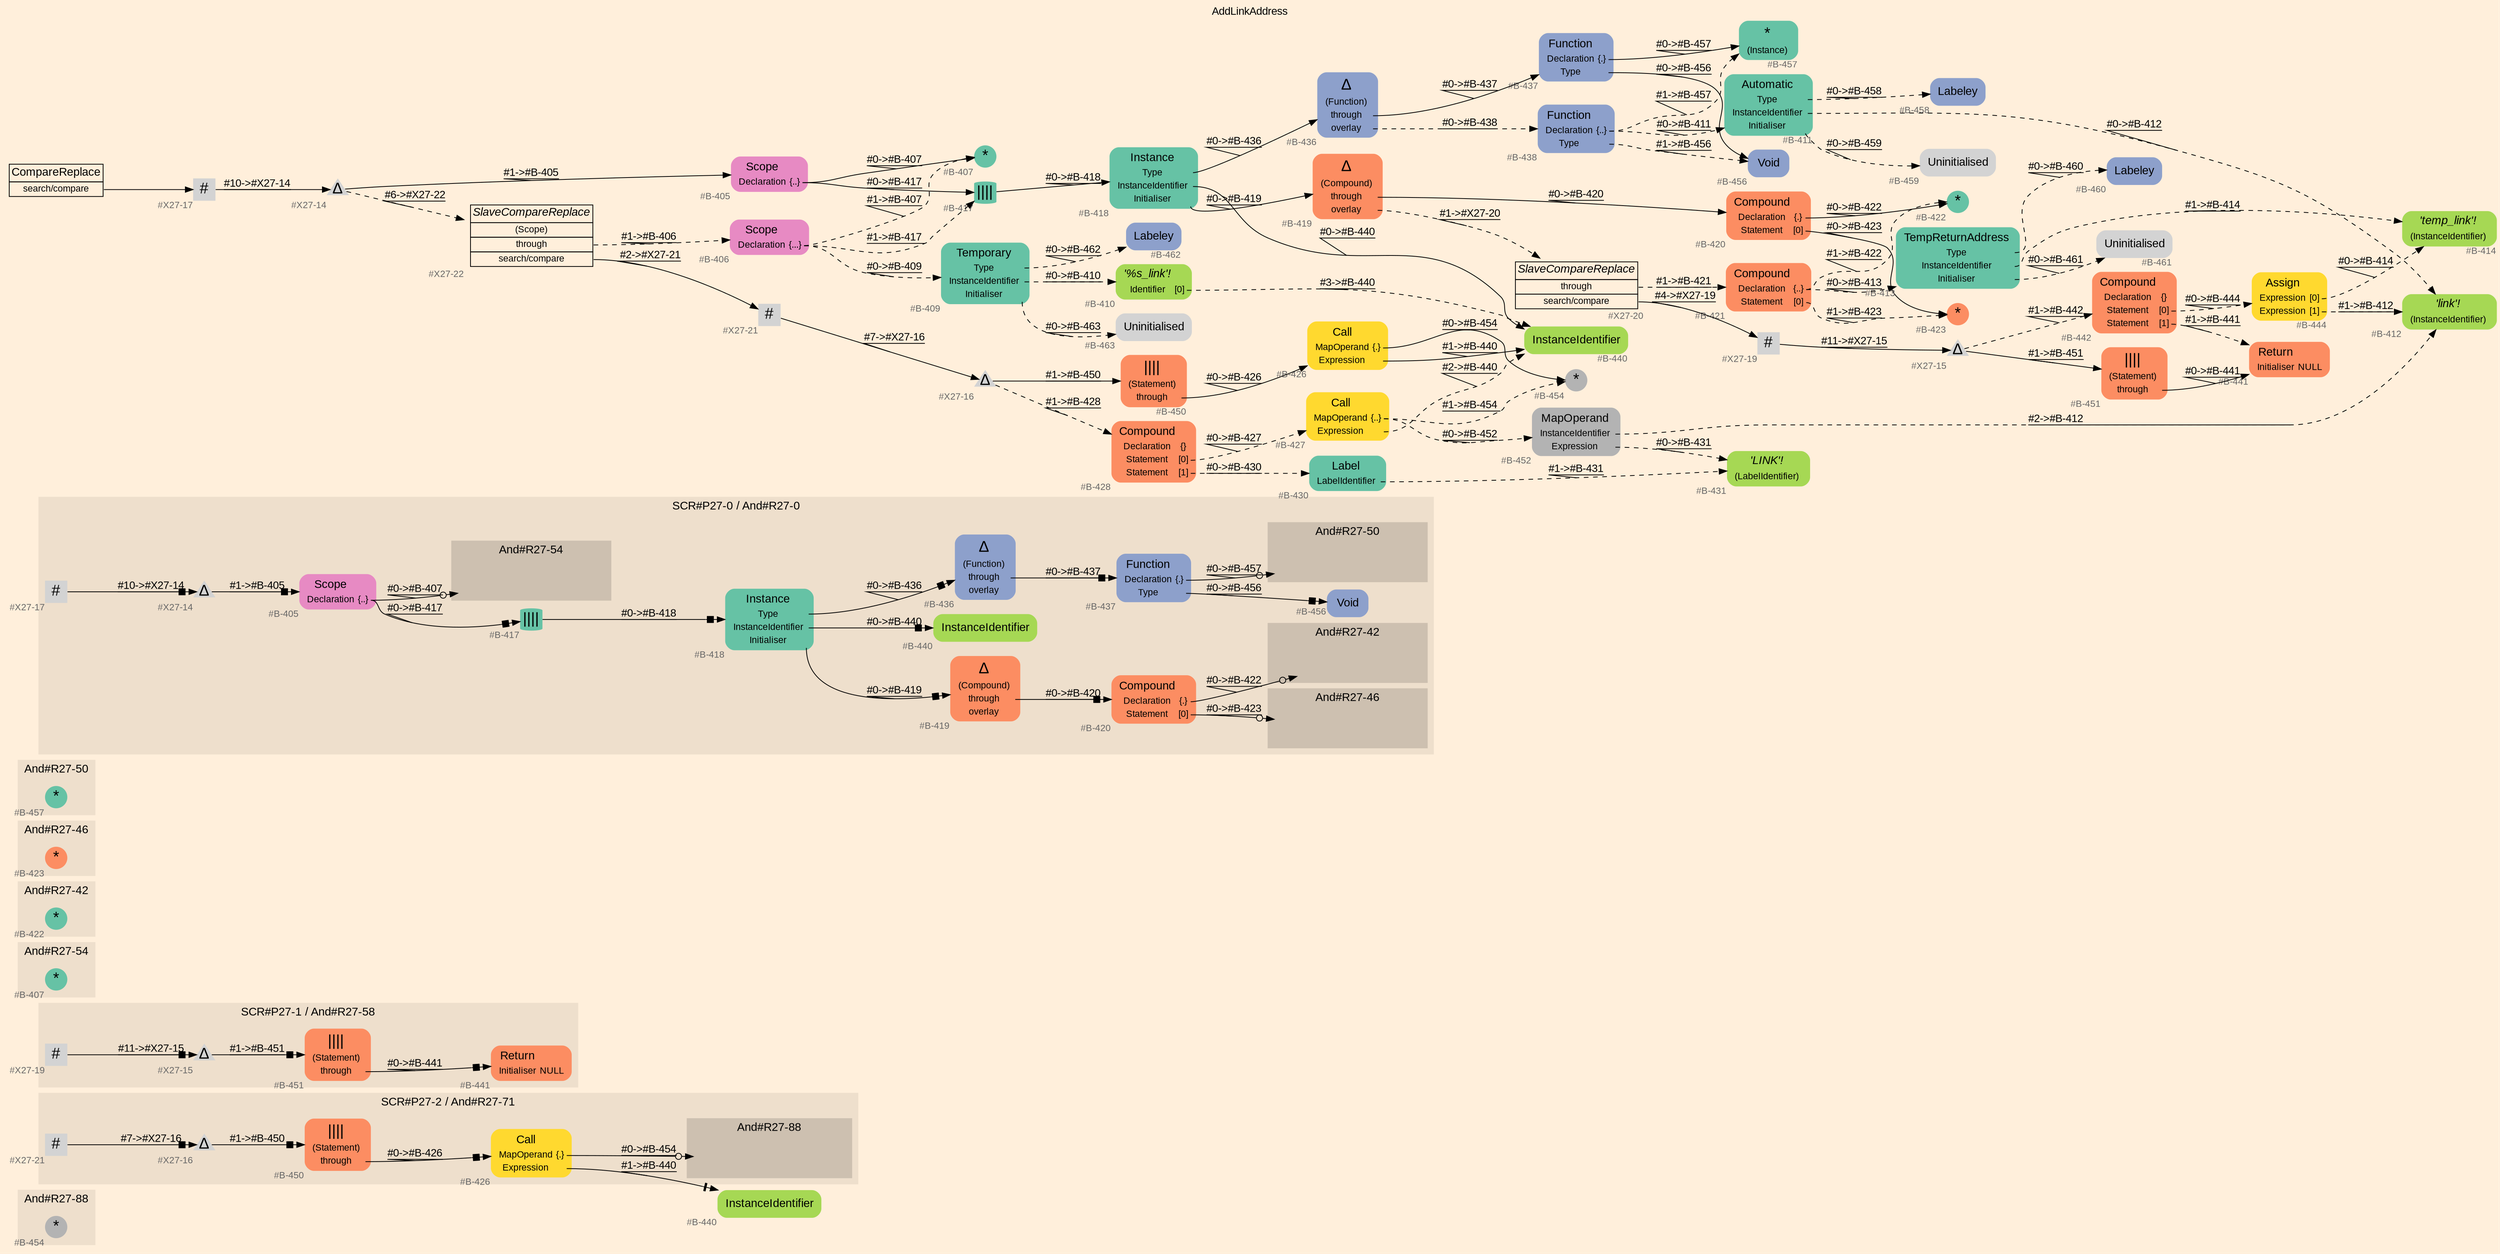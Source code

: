 digraph "AddLinkAddress" {
label = "AddLinkAddress"
labelloc = t
graph [
    rankdir = "LR"
    ranksep = 0.3
    bgcolor = antiquewhite1
    color = black
    fontcolor = black
    fontname = "Arial"
];
node [
    fontname = "Arial"
];
edge [
    fontname = "Arial"
];

// -------------------- figure And#R27-88 --------------------
// -------- region And#R27-88 ----------
subgraph "clusterAnd#R27-88" {
    label = "And#R27-88"
    style = "filled"
    color = antiquewhite2
    fontsize = "15"
    // -------- block And#R27-88/#B-454 ----------
    "And#R27-88/#B-454" [
        fillcolor = "/set28/8"
        xlabel = "#B-454"
        fontsize = "12"
        fontcolor = grey40
        shape = "circle"
        label = <<FONT COLOR="black" POINT-SIZE="20">*</FONT>>
        style = "filled"
        penwidth = 0.0
        fixedsize = true
        width = 0.4
        height = 0.4
    ];
    
}


// -------------------- figure And#R27-71 --------------------
// -------- region And#R27-71 ----------
subgraph "clusterAnd#R27-71" {
    label = "SCR#P27-2 / And#R27-71"
    style = "filled"
    color = antiquewhite2
    fontsize = "15"
    // -------- block And#R27-71/#B-426 ----------
    "And#R27-71/#B-426" [
        fillcolor = "/set28/6"
        xlabel = "#B-426"
        fontsize = "12"
        fontcolor = grey40
        shape = "plaintext"
        label = <<TABLE BORDER="0" CELLBORDER="0" CELLSPACING="0">
         <TR><TD><FONT COLOR="black" POINT-SIZE="15">Call</FONT></TD></TR>
         <TR><TD><FONT COLOR="black" POINT-SIZE="12">MapOperand</FONT></TD><TD PORT="port0"><FONT COLOR="black" POINT-SIZE="12">{.}</FONT></TD></TR>
         <TR><TD><FONT COLOR="black" POINT-SIZE="12">Expression</FONT></TD><TD PORT="port1"></TD></TR>
        </TABLE>>
        style = "rounded,filled"
    ];
    
    // -------- block And#R27-71/#B-450 ----------
    "And#R27-71/#B-450" [
        fillcolor = "/set28/2"
        xlabel = "#B-450"
        fontsize = "12"
        fontcolor = grey40
        shape = "plaintext"
        label = <<TABLE BORDER="0" CELLBORDER="0" CELLSPACING="0">
         <TR><TD><FONT COLOR="black" POINT-SIZE="20">||||</FONT></TD></TR>
         <TR><TD><FONT COLOR="black" POINT-SIZE="12">(Statement)</FONT></TD><TD PORT="port0"></TD></TR>
         <TR><TD><FONT COLOR="black" POINT-SIZE="12">through</FONT></TD><TD PORT="port1"></TD></TR>
        </TABLE>>
        style = "rounded,filled"
    ];
    
    // -------- block And#R27-71/#X27-16 ----------
    "And#R27-71/#X27-16" [
        xlabel = "#X27-16"
        fontsize = "12"
        fontcolor = grey40
        shape = "triangle"
        label = <<FONT COLOR="black" POINT-SIZE="20">Δ</FONT>>
        style = "filled"
        penwidth = 0.0
        fixedsize = true
        width = 0.4
        height = 0.4
    ];
    
    // -------- block And#R27-71/#X27-21 ----------
    "And#R27-71/#X27-21" [
        xlabel = "#X27-21"
        fontsize = "12"
        fontcolor = grey40
        shape = "square"
        label = <<FONT COLOR="black" POINT-SIZE="20">#</FONT>>
        style = "filled"
        penwidth = 0.0
        fixedsize = true
        width = 0.4
        height = 0.4
    ];
    
    // -------- region And#R27-71/And#R27-88 ----------
    subgraph "clusterAnd#R27-71/And#R27-88" {
        label = "And#R27-88"
        style = "filled"
        color = antiquewhite3
        fontsize = "15"
        // -------- block And#R27-71/And#R27-88/#B-454 ----------
        "And#R27-71/And#R27-88/#B-454" [
            fillcolor = "/set28/8"
            xlabel = "#B-454"
            fontsize = "12"
            fontcolor = grey40
            shape = "none"
            style = "invisible"
        ];
        
    }
    
}

// -------- block And#R27-71/#B-440 ----------
"And#R27-71/#B-440" [
    fillcolor = "/set28/5"
    xlabel = "#B-440"
    fontsize = "12"
    fontcolor = grey40
    shape = "plaintext"
    label = <<TABLE BORDER="0" CELLBORDER="0" CELLSPACING="0">
     <TR><TD><FONT COLOR="black" POINT-SIZE="15">InstanceIdentifier</FONT></TD></TR>
    </TABLE>>
    style = "rounded,filled"
];

"And#R27-71/#B-426":port0 -> "And#R27-71/And#R27-88/#B-454" [
    arrowhead="normalnoneodot"
    label = "#0-&gt;#B-454"
    decorate = true
    color = black
    fontcolor = black
];

"And#R27-71/#B-426":port1 -> "And#R27-71/#B-440" [
    arrowhead="normalnonetee"
    label = "#1-&gt;#B-440"
    decorate = true
    color = black
    fontcolor = black
];

"And#R27-71/#B-450":port1 -> "And#R27-71/#B-426" [
    arrowhead="normalnonebox"
    label = "#0-&gt;#B-426"
    decorate = true
    color = black
    fontcolor = black
];

"And#R27-71/#X27-16" -> "And#R27-71/#B-450" [
    arrowhead="normalnonebox"
    label = "#1-&gt;#B-450"
    decorate = true
    color = black
    fontcolor = black
];

"And#R27-71/#X27-21" -> "And#R27-71/#X27-16" [
    arrowhead="normalnonebox"
    label = "#7-&gt;#X27-16"
    decorate = true
    color = black
    fontcolor = black
];


// -------------------- figure And#R27-58 --------------------
// -------- region And#R27-58 ----------
subgraph "clusterAnd#R27-58" {
    label = "SCR#P27-1 / And#R27-58"
    style = "filled"
    color = antiquewhite2
    fontsize = "15"
    // -------- block And#R27-58/#B-441 ----------
    "And#R27-58/#B-441" [
        fillcolor = "/set28/2"
        xlabel = "#B-441"
        fontsize = "12"
        fontcolor = grey40
        shape = "plaintext"
        label = <<TABLE BORDER="0" CELLBORDER="0" CELLSPACING="0">
         <TR><TD><FONT COLOR="black" POINT-SIZE="15">Return</FONT></TD></TR>
         <TR><TD><FONT COLOR="black" POINT-SIZE="12">Initialiser</FONT></TD><TD PORT="port0"><FONT COLOR="black" POINT-SIZE="12">NULL</FONT></TD></TR>
        </TABLE>>
        style = "rounded,filled"
    ];
    
    // -------- block And#R27-58/#B-451 ----------
    "And#R27-58/#B-451" [
        fillcolor = "/set28/2"
        xlabel = "#B-451"
        fontsize = "12"
        fontcolor = grey40
        shape = "plaintext"
        label = <<TABLE BORDER="0" CELLBORDER="0" CELLSPACING="0">
         <TR><TD><FONT COLOR="black" POINT-SIZE="20">||||</FONT></TD></TR>
         <TR><TD><FONT COLOR="black" POINT-SIZE="12">(Statement)</FONT></TD><TD PORT="port0"></TD></TR>
         <TR><TD><FONT COLOR="black" POINT-SIZE="12">through</FONT></TD><TD PORT="port1"></TD></TR>
        </TABLE>>
        style = "rounded,filled"
    ];
    
    // -------- block And#R27-58/#X27-15 ----------
    "And#R27-58/#X27-15" [
        xlabel = "#X27-15"
        fontsize = "12"
        fontcolor = grey40
        shape = "triangle"
        label = <<FONT COLOR="black" POINT-SIZE="20">Δ</FONT>>
        style = "filled"
        penwidth = 0.0
        fixedsize = true
        width = 0.4
        height = 0.4
    ];
    
    // -------- block And#R27-58/#X27-19 ----------
    "And#R27-58/#X27-19" [
        xlabel = "#X27-19"
        fontsize = "12"
        fontcolor = grey40
        shape = "square"
        label = <<FONT COLOR="black" POINT-SIZE="20">#</FONT>>
        style = "filled"
        penwidth = 0.0
        fixedsize = true
        width = 0.4
        height = 0.4
    ];
    
}

"And#R27-58/#B-451":port1 -> "And#R27-58/#B-441" [
    arrowhead="normalnonebox"
    label = "#0-&gt;#B-441"
    decorate = true
    color = black
    fontcolor = black
];

"And#R27-58/#X27-15" -> "And#R27-58/#B-451" [
    arrowhead="normalnonebox"
    label = "#1-&gt;#B-451"
    decorate = true
    color = black
    fontcolor = black
];

"And#R27-58/#X27-19" -> "And#R27-58/#X27-15" [
    arrowhead="normalnonebox"
    label = "#11-&gt;#X27-15"
    decorate = true
    color = black
    fontcolor = black
];


// -------------------- figure And#R27-54 --------------------
// -------- region And#R27-54 ----------
subgraph "clusterAnd#R27-54" {
    label = "And#R27-54"
    style = "filled"
    color = antiquewhite2
    fontsize = "15"
    // -------- block And#R27-54/#B-407 ----------
    "And#R27-54/#B-407" [
        fillcolor = "/set28/1"
        xlabel = "#B-407"
        fontsize = "12"
        fontcolor = grey40
        shape = "circle"
        label = <<FONT COLOR="black" POINT-SIZE="20">*</FONT>>
        style = "filled"
        penwidth = 0.0
        fixedsize = true
        width = 0.4
        height = 0.4
    ];
    
}


// -------------------- figure And#R27-42 --------------------
// -------- region And#R27-42 ----------
subgraph "clusterAnd#R27-42" {
    label = "And#R27-42"
    style = "filled"
    color = antiquewhite2
    fontsize = "15"
    // -------- block And#R27-42/#B-422 ----------
    "And#R27-42/#B-422" [
        fillcolor = "/set28/1"
        xlabel = "#B-422"
        fontsize = "12"
        fontcolor = grey40
        shape = "circle"
        label = <<FONT COLOR="black" POINT-SIZE="20">*</FONT>>
        style = "filled"
        penwidth = 0.0
        fixedsize = true
        width = 0.4
        height = 0.4
    ];
    
}


// -------------------- figure And#R27-46 --------------------
// -------- region And#R27-46 ----------
subgraph "clusterAnd#R27-46" {
    label = "And#R27-46"
    style = "filled"
    color = antiquewhite2
    fontsize = "15"
    // -------- block And#R27-46/#B-423 ----------
    "And#R27-46/#B-423" [
        fillcolor = "/set28/2"
        xlabel = "#B-423"
        fontsize = "12"
        fontcolor = grey40
        shape = "circle"
        label = <<FONT COLOR="black" POINT-SIZE="20">*</FONT>>
        style = "filled"
        penwidth = 0.0
        fixedsize = true
        width = 0.4
        height = 0.4
    ];
    
}


// -------------------- figure And#R27-50 --------------------
// -------- region And#R27-50 ----------
subgraph "clusterAnd#R27-50" {
    label = "And#R27-50"
    style = "filled"
    color = antiquewhite2
    fontsize = "15"
    // -------- block And#R27-50/#B-457 ----------
    "And#R27-50/#B-457" [
        fillcolor = "/set28/1"
        xlabel = "#B-457"
        fontsize = "12"
        fontcolor = grey40
        shape = "circle"
        label = <<FONT COLOR="black" POINT-SIZE="20">*</FONT>>
        style = "filled"
        penwidth = 0.0
        fixedsize = true
        width = 0.4
        height = 0.4
    ];
    
}


// -------------------- figure And#R27-0 --------------------
// -------- region And#R27-0 ----------
subgraph "clusterAnd#R27-0" {
    label = "SCR#P27-0 / And#R27-0"
    style = "filled"
    color = antiquewhite2
    fontsize = "15"
    // -------- block And#R27-0/#B-405 ----------
    "And#R27-0/#B-405" [
        fillcolor = "/set28/4"
        xlabel = "#B-405"
        fontsize = "12"
        fontcolor = grey40
        shape = "plaintext"
        label = <<TABLE BORDER="0" CELLBORDER="0" CELLSPACING="0">
         <TR><TD><FONT COLOR="black" POINT-SIZE="15">Scope</FONT></TD></TR>
         <TR><TD><FONT COLOR="black" POINT-SIZE="12">Declaration</FONT></TD><TD PORT="port0"><FONT COLOR="black" POINT-SIZE="12">{..}</FONT></TD></TR>
        </TABLE>>
        style = "rounded,filled"
    ];
    
    // -------- block And#R27-0/#B-417 ----------
    "And#R27-0/#B-417" [
        fillcolor = "/set28/1"
        xlabel = "#B-417"
        fontsize = "12"
        fontcolor = grey40
        shape = "cylinder"
        label = <<FONT COLOR="black" POINT-SIZE="20">||||</FONT>>
        style = "filled"
        penwidth = 0.0
        fixedsize = true
        width = 0.4
        height = 0.4
    ];
    
    // -------- block And#R27-0/#B-418 ----------
    "And#R27-0/#B-418" [
        fillcolor = "/set28/1"
        xlabel = "#B-418"
        fontsize = "12"
        fontcolor = grey40
        shape = "plaintext"
        label = <<TABLE BORDER="0" CELLBORDER="0" CELLSPACING="0">
         <TR><TD><FONT COLOR="black" POINT-SIZE="15">Instance</FONT></TD></TR>
         <TR><TD><FONT COLOR="black" POINT-SIZE="12">Type</FONT></TD><TD PORT="port0"></TD></TR>
         <TR><TD><FONT COLOR="black" POINT-SIZE="12">InstanceIdentifier</FONT></TD><TD PORT="port1"></TD></TR>
         <TR><TD><FONT COLOR="black" POINT-SIZE="12">Initialiser</FONT></TD><TD PORT="port2"></TD></TR>
        </TABLE>>
        style = "rounded,filled"
    ];
    
    // -------- block And#R27-0/#B-419 ----------
    "And#R27-0/#B-419" [
        fillcolor = "/set28/2"
        xlabel = "#B-419"
        fontsize = "12"
        fontcolor = grey40
        shape = "plaintext"
        label = <<TABLE BORDER="0" CELLBORDER="0" CELLSPACING="0">
         <TR><TD><FONT COLOR="black" POINT-SIZE="20">Δ</FONT></TD></TR>
         <TR><TD><FONT COLOR="black" POINT-SIZE="12">(Compound)</FONT></TD><TD PORT="port0"></TD></TR>
         <TR><TD><FONT COLOR="black" POINT-SIZE="12">through</FONT></TD><TD PORT="port1"></TD></TR>
         <TR><TD><FONT COLOR="black" POINT-SIZE="12">overlay</FONT></TD><TD PORT="port2"></TD></TR>
        </TABLE>>
        style = "rounded,filled"
    ];
    
    // -------- block And#R27-0/#B-420 ----------
    "And#R27-0/#B-420" [
        fillcolor = "/set28/2"
        xlabel = "#B-420"
        fontsize = "12"
        fontcolor = grey40
        shape = "plaintext"
        label = <<TABLE BORDER="0" CELLBORDER="0" CELLSPACING="0">
         <TR><TD><FONT COLOR="black" POINT-SIZE="15">Compound</FONT></TD></TR>
         <TR><TD><FONT COLOR="black" POINT-SIZE="12">Declaration</FONT></TD><TD PORT="port0"><FONT COLOR="black" POINT-SIZE="12">{.}</FONT></TD></TR>
         <TR><TD><FONT COLOR="black" POINT-SIZE="12">Statement</FONT></TD><TD PORT="port1"><FONT COLOR="black" POINT-SIZE="12">[0]</FONT></TD></TR>
        </TABLE>>
        style = "rounded,filled"
    ];
    
    // -------- block And#R27-0/#B-436 ----------
    "And#R27-0/#B-436" [
        fillcolor = "/set28/3"
        xlabel = "#B-436"
        fontsize = "12"
        fontcolor = grey40
        shape = "plaintext"
        label = <<TABLE BORDER="0" CELLBORDER="0" CELLSPACING="0">
         <TR><TD><FONT COLOR="black" POINT-SIZE="20">Δ</FONT></TD></TR>
         <TR><TD><FONT COLOR="black" POINT-SIZE="12">(Function)</FONT></TD><TD PORT="port0"></TD></TR>
         <TR><TD><FONT COLOR="black" POINT-SIZE="12">through</FONT></TD><TD PORT="port1"></TD></TR>
         <TR><TD><FONT COLOR="black" POINT-SIZE="12">overlay</FONT></TD><TD PORT="port2"></TD></TR>
        </TABLE>>
        style = "rounded,filled"
    ];
    
    // -------- block And#R27-0/#B-437 ----------
    "And#R27-0/#B-437" [
        fillcolor = "/set28/3"
        xlabel = "#B-437"
        fontsize = "12"
        fontcolor = grey40
        shape = "plaintext"
        label = <<TABLE BORDER="0" CELLBORDER="0" CELLSPACING="0">
         <TR><TD><FONT COLOR="black" POINT-SIZE="15">Function</FONT></TD></TR>
         <TR><TD><FONT COLOR="black" POINT-SIZE="12">Declaration</FONT></TD><TD PORT="port0"><FONT COLOR="black" POINT-SIZE="12">{.}</FONT></TD></TR>
         <TR><TD><FONT COLOR="black" POINT-SIZE="12">Type</FONT></TD><TD PORT="port1"></TD></TR>
        </TABLE>>
        style = "rounded,filled"
    ];
    
    // -------- block And#R27-0/#B-440 ----------
    "And#R27-0/#B-440" [
        fillcolor = "/set28/5"
        xlabel = "#B-440"
        fontsize = "12"
        fontcolor = grey40
        shape = "plaintext"
        label = <<TABLE BORDER="0" CELLBORDER="0" CELLSPACING="0">
         <TR><TD><FONT COLOR="black" POINT-SIZE="15">InstanceIdentifier</FONT></TD></TR>
        </TABLE>>
        style = "rounded,filled"
    ];
    
    // -------- block And#R27-0/#B-456 ----------
    "And#R27-0/#B-456" [
        fillcolor = "/set28/3"
        xlabel = "#B-456"
        fontsize = "12"
        fontcolor = grey40
        shape = "plaintext"
        label = <<TABLE BORDER="0" CELLBORDER="0" CELLSPACING="0">
         <TR><TD><FONT COLOR="black" POINT-SIZE="15">Void</FONT></TD></TR>
        </TABLE>>
        style = "rounded,filled"
    ];
    
    // -------- block And#R27-0/#X27-14 ----------
    "And#R27-0/#X27-14" [
        xlabel = "#X27-14"
        fontsize = "12"
        fontcolor = grey40
        shape = "triangle"
        label = <<FONT COLOR="black" POINT-SIZE="20">Δ</FONT>>
        style = "filled"
        penwidth = 0.0
        fixedsize = true
        width = 0.4
        height = 0.4
    ];
    
    // -------- block And#R27-0/#X27-17 ----------
    "And#R27-0/#X27-17" [
        xlabel = "#X27-17"
        fontsize = "12"
        fontcolor = grey40
        shape = "square"
        label = <<FONT COLOR="black" POINT-SIZE="20">#</FONT>>
        style = "filled"
        penwidth = 0.0
        fixedsize = true
        width = 0.4
        height = 0.4
    ];
    
    // -------- region And#R27-0/And#R27-50 ----------
    subgraph "clusterAnd#R27-0/And#R27-50" {
        label = "And#R27-50"
        style = "filled"
        color = antiquewhite3
        fontsize = "15"
        // -------- block And#R27-0/And#R27-50/#B-457 ----------
        "And#R27-0/And#R27-50/#B-457" [
            fillcolor = "/set28/1"
            xlabel = "#B-457"
            fontsize = "12"
            fontcolor = grey40
            shape = "none"
            style = "invisible"
        ];
        
    }
    
    // -------- region And#R27-0/And#R27-46 ----------
    subgraph "clusterAnd#R27-0/And#R27-46" {
        label = "And#R27-46"
        style = "filled"
        color = antiquewhite3
        fontsize = "15"
        // -------- block And#R27-0/And#R27-46/#B-423 ----------
        "And#R27-0/And#R27-46/#B-423" [
            fillcolor = "/set28/2"
            xlabel = "#B-423"
            fontsize = "12"
            fontcolor = grey40
            shape = "none"
            style = "invisible"
        ];
        
    }
    
    // -------- region And#R27-0/And#R27-42 ----------
    subgraph "clusterAnd#R27-0/And#R27-42" {
        label = "And#R27-42"
        style = "filled"
        color = antiquewhite3
        fontsize = "15"
        // -------- block And#R27-0/And#R27-42/#B-422 ----------
        "And#R27-0/And#R27-42/#B-422" [
            fillcolor = "/set28/1"
            xlabel = "#B-422"
            fontsize = "12"
            fontcolor = grey40
            shape = "none"
            style = "invisible"
        ];
        
    }
    
    // -------- region And#R27-0/And#R27-54 ----------
    subgraph "clusterAnd#R27-0/And#R27-54" {
        label = "And#R27-54"
        style = "filled"
        color = antiquewhite3
        fontsize = "15"
        // -------- block And#R27-0/And#R27-54/#B-407 ----------
        "And#R27-0/And#R27-54/#B-407" [
            fillcolor = "/set28/1"
            xlabel = "#B-407"
            fontsize = "12"
            fontcolor = grey40
            shape = "none"
            style = "invisible"
        ];
        
    }
    
}

"And#R27-0/#B-405":port0 -> "And#R27-0/#B-417" [
    arrowhead="normalnonebox"
    label = "#0-&gt;#B-417"
    decorate = true
    color = black
    fontcolor = black
];

"And#R27-0/#B-405":port0 -> "And#R27-0/And#R27-54/#B-407" [
    arrowhead="normalnoneodot"
    label = "#0-&gt;#B-407"
    decorate = true
    color = black
    fontcolor = black
];

"And#R27-0/#B-417" -> "And#R27-0/#B-418" [
    arrowhead="normalnonebox"
    label = "#0-&gt;#B-418"
    decorate = true
    color = black
    fontcolor = black
];

"And#R27-0/#B-418":port0 -> "And#R27-0/#B-436" [
    arrowhead="normalnonebox"
    label = "#0-&gt;#B-436"
    decorate = true
    color = black
    fontcolor = black
];

"And#R27-0/#B-418":port1 -> "And#R27-0/#B-440" [
    arrowhead="normalnonebox"
    label = "#0-&gt;#B-440"
    decorate = true
    color = black
    fontcolor = black
];

"And#R27-0/#B-418":port2 -> "And#R27-0/#B-419" [
    arrowhead="normalnonebox"
    label = "#0-&gt;#B-419"
    decorate = true
    color = black
    fontcolor = black
];

"And#R27-0/#B-419":port1 -> "And#R27-0/#B-420" [
    arrowhead="normalnonebox"
    label = "#0-&gt;#B-420"
    decorate = true
    color = black
    fontcolor = black
];

"And#R27-0/#B-420":port0 -> "And#R27-0/And#R27-42/#B-422" [
    arrowhead="normalnoneodot"
    label = "#0-&gt;#B-422"
    decorate = true
    color = black
    fontcolor = black
];

"And#R27-0/#B-420":port1 -> "And#R27-0/And#R27-46/#B-423" [
    arrowhead="normalnoneodot"
    label = "#0-&gt;#B-423"
    decorate = true
    color = black
    fontcolor = black
];

"And#R27-0/#B-436":port1 -> "And#R27-0/#B-437" [
    arrowhead="normalnonebox"
    label = "#0-&gt;#B-437"
    decorate = true
    color = black
    fontcolor = black
];

"And#R27-0/#B-437":port0 -> "And#R27-0/And#R27-50/#B-457" [
    arrowhead="normalnoneodot"
    label = "#0-&gt;#B-457"
    decorate = true
    color = black
    fontcolor = black
];

"And#R27-0/#B-437":port1 -> "And#R27-0/#B-456" [
    arrowhead="normalnonebox"
    label = "#0-&gt;#B-456"
    decorate = true
    color = black
    fontcolor = black
];

"And#R27-0/#X27-14" -> "And#R27-0/#B-405" [
    arrowhead="normalnonebox"
    label = "#1-&gt;#B-405"
    decorate = true
    color = black
    fontcolor = black
];

"And#R27-0/#X27-17" -> "And#R27-0/#X27-14" [
    arrowhead="normalnonebox"
    label = "#10-&gt;#X27-14"
    decorate = true
    color = black
    fontcolor = black
];


// -------------------- transformation figure --------------------
// -------- block CR#X27-18 ----------
"CR#X27-18" [
    fillcolor = antiquewhite1
    fontsize = "12"
    fontcolor = grey40
    shape = "plaintext"
    label = <<TABLE BORDER="0" CELLBORDER="1" CELLSPACING="0">
     <TR><TD><FONT COLOR="black" POINT-SIZE="15">CompareReplace</FONT></TD></TR>
     <TR><TD PORT="port0"><FONT COLOR="black" POINT-SIZE="12">search/compare</FONT></TD></TR>
    </TABLE>>
    style = "filled"
    color = black
];

// -------- block #X27-17 ----------
"#X27-17" [
    xlabel = "#X27-17"
    fontsize = "12"
    fontcolor = grey40
    shape = "square"
    label = <<FONT COLOR="black" POINT-SIZE="20">#</FONT>>
    style = "filled"
    penwidth = 0.0
    fixedsize = true
    width = 0.4
    height = 0.4
];

// -------- block #X27-14 ----------
"#X27-14" [
    xlabel = "#X27-14"
    fontsize = "12"
    fontcolor = grey40
    shape = "triangle"
    label = <<FONT COLOR="black" POINT-SIZE="20">Δ</FONT>>
    style = "filled"
    penwidth = 0.0
    fixedsize = true
    width = 0.4
    height = 0.4
];

// -------- block #B-405 ----------
"#B-405" [
    fillcolor = "/set28/4"
    xlabel = "#B-405"
    fontsize = "12"
    fontcolor = grey40
    shape = "plaintext"
    label = <<TABLE BORDER="0" CELLBORDER="0" CELLSPACING="0">
     <TR><TD><FONT COLOR="black" POINT-SIZE="15">Scope</FONT></TD></TR>
     <TR><TD><FONT COLOR="black" POINT-SIZE="12">Declaration</FONT></TD><TD PORT="port0"><FONT COLOR="black" POINT-SIZE="12">{..}</FONT></TD></TR>
    </TABLE>>
    style = "rounded,filled"
];

// -------- block #B-417 ----------
"#B-417" [
    fillcolor = "/set28/1"
    xlabel = "#B-417"
    fontsize = "12"
    fontcolor = grey40
    shape = "cylinder"
    label = <<FONT COLOR="black" POINT-SIZE="20">||||</FONT>>
    style = "filled"
    penwidth = 0.0
    fixedsize = true
    width = 0.4
    height = 0.4
];

// -------- block #B-418 ----------
"#B-418" [
    fillcolor = "/set28/1"
    xlabel = "#B-418"
    fontsize = "12"
    fontcolor = grey40
    shape = "plaintext"
    label = <<TABLE BORDER="0" CELLBORDER="0" CELLSPACING="0">
     <TR><TD><FONT COLOR="black" POINT-SIZE="15">Instance</FONT></TD></TR>
     <TR><TD><FONT COLOR="black" POINT-SIZE="12">Type</FONT></TD><TD PORT="port0"></TD></TR>
     <TR><TD><FONT COLOR="black" POINT-SIZE="12">InstanceIdentifier</FONT></TD><TD PORT="port1"></TD></TR>
     <TR><TD><FONT COLOR="black" POINT-SIZE="12">Initialiser</FONT></TD><TD PORT="port2"></TD></TR>
    </TABLE>>
    style = "rounded,filled"
];

// -------- block #B-436 ----------
"#B-436" [
    fillcolor = "/set28/3"
    xlabel = "#B-436"
    fontsize = "12"
    fontcolor = grey40
    shape = "plaintext"
    label = <<TABLE BORDER="0" CELLBORDER="0" CELLSPACING="0">
     <TR><TD><FONT COLOR="black" POINT-SIZE="20">Δ</FONT></TD></TR>
     <TR><TD><FONT COLOR="black" POINT-SIZE="12">(Function)</FONT></TD><TD PORT="port0"></TD></TR>
     <TR><TD><FONT COLOR="black" POINT-SIZE="12">through</FONT></TD><TD PORT="port1"></TD></TR>
     <TR><TD><FONT COLOR="black" POINT-SIZE="12">overlay</FONT></TD><TD PORT="port2"></TD></TR>
    </TABLE>>
    style = "rounded,filled"
];

// -------- block #B-437 ----------
"#B-437" [
    fillcolor = "/set28/3"
    xlabel = "#B-437"
    fontsize = "12"
    fontcolor = grey40
    shape = "plaintext"
    label = <<TABLE BORDER="0" CELLBORDER="0" CELLSPACING="0">
     <TR><TD><FONT COLOR="black" POINT-SIZE="15">Function</FONT></TD></TR>
     <TR><TD><FONT COLOR="black" POINT-SIZE="12">Declaration</FONT></TD><TD PORT="port0"><FONT COLOR="black" POINT-SIZE="12">{.}</FONT></TD></TR>
     <TR><TD><FONT COLOR="black" POINT-SIZE="12">Type</FONT></TD><TD PORT="port1"></TD></TR>
    </TABLE>>
    style = "rounded,filled"
];

// -------- block #B-457 ----------
"#B-457" [
    fillcolor = "/set28/1"
    xlabel = "#B-457"
    fontsize = "12"
    fontcolor = grey40
    shape = "plaintext"
    label = <<TABLE BORDER="0" CELLBORDER="0" CELLSPACING="0">
     <TR><TD><FONT COLOR="black" POINT-SIZE="20">*</FONT></TD></TR>
     <TR><TD><FONT COLOR="black" POINT-SIZE="12">(Instance)</FONT></TD><TD PORT="port0"></TD></TR>
    </TABLE>>
    style = "rounded,filled"
];

// -------- block #B-456 ----------
"#B-456" [
    fillcolor = "/set28/3"
    xlabel = "#B-456"
    fontsize = "12"
    fontcolor = grey40
    shape = "plaintext"
    label = <<TABLE BORDER="0" CELLBORDER="0" CELLSPACING="0">
     <TR><TD><FONT COLOR="black" POINT-SIZE="15">Void</FONT></TD></TR>
    </TABLE>>
    style = "rounded,filled"
];

// -------- block #B-438 ----------
"#B-438" [
    fillcolor = "/set28/3"
    xlabel = "#B-438"
    fontsize = "12"
    fontcolor = grey40
    shape = "plaintext"
    label = <<TABLE BORDER="0" CELLBORDER="0" CELLSPACING="0">
     <TR><TD><FONT COLOR="black" POINT-SIZE="15">Function</FONT></TD></TR>
     <TR><TD><FONT COLOR="black" POINT-SIZE="12">Declaration</FONT></TD><TD PORT="port0"><FONT COLOR="black" POINT-SIZE="12">{..}</FONT></TD></TR>
     <TR><TD><FONT COLOR="black" POINT-SIZE="12">Type</FONT></TD><TD PORT="port1"></TD></TR>
    </TABLE>>
    style = "rounded,filled"
];

// -------- block #B-411 ----------
"#B-411" [
    fillcolor = "/set28/1"
    xlabel = "#B-411"
    fontsize = "12"
    fontcolor = grey40
    shape = "plaintext"
    label = <<TABLE BORDER="0" CELLBORDER="0" CELLSPACING="0">
     <TR><TD><FONT COLOR="black" POINT-SIZE="15">Automatic</FONT></TD></TR>
     <TR><TD><FONT COLOR="black" POINT-SIZE="12">Type</FONT></TD><TD PORT="port0"></TD></TR>
     <TR><TD><FONT COLOR="black" POINT-SIZE="12">InstanceIdentifier</FONT></TD><TD PORT="port1"></TD></TR>
     <TR><TD><FONT COLOR="black" POINT-SIZE="12">Initialiser</FONT></TD><TD PORT="port2"></TD></TR>
    </TABLE>>
    style = "rounded,filled"
];

// -------- block #B-458 ----------
"#B-458" [
    fillcolor = "/set28/3"
    xlabel = "#B-458"
    fontsize = "12"
    fontcolor = grey40
    shape = "plaintext"
    label = <<TABLE BORDER="0" CELLBORDER="0" CELLSPACING="0">
     <TR><TD><FONT COLOR="black" POINT-SIZE="15">Labeley</FONT></TD></TR>
    </TABLE>>
    style = "rounded,filled"
];

// -------- block #B-412 ----------
"#B-412" [
    fillcolor = "/set28/5"
    xlabel = "#B-412"
    fontsize = "12"
    fontcolor = grey40
    shape = "plaintext"
    label = <<TABLE BORDER="0" CELLBORDER="0" CELLSPACING="0">
     <TR><TD><FONT COLOR="black" POINT-SIZE="15"><I>'link'!</I></FONT></TD></TR>
     <TR><TD><FONT COLOR="black" POINT-SIZE="12">(InstanceIdentifier)</FONT></TD><TD PORT="port0"></TD></TR>
    </TABLE>>
    style = "rounded,filled"
];

// -------- block #B-459 ----------
"#B-459" [
    xlabel = "#B-459"
    fontsize = "12"
    fontcolor = grey40
    shape = "plaintext"
    label = <<TABLE BORDER="0" CELLBORDER="0" CELLSPACING="0">
     <TR><TD><FONT COLOR="black" POINT-SIZE="15">Uninitialised</FONT></TD></TR>
    </TABLE>>
    style = "rounded,filled"
];

// -------- block #B-440 ----------
"#B-440" [
    fillcolor = "/set28/5"
    xlabel = "#B-440"
    fontsize = "12"
    fontcolor = grey40
    shape = "plaintext"
    label = <<TABLE BORDER="0" CELLBORDER="0" CELLSPACING="0">
     <TR><TD><FONT COLOR="black" POINT-SIZE="15">InstanceIdentifier</FONT></TD></TR>
    </TABLE>>
    style = "rounded,filled"
];

// -------- block #B-419 ----------
"#B-419" [
    fillcolor = "/set28/2"
    xlabel = "#B-419"
    fontsize = "12"
    fontcolor = grey40
    shape = "plaintext"
    label = <<TABLE BORDER="0" CELLBORDER="0" CELLSPACING="0">
     <TR><TD><FONT COLOR="black" POINT-SIZE="20">Δ</FONT></TD></TR>
     <TR><TD><FONT COLOR="black" POINT-SIZE="12">(Compound)</FONT></TD><TD PORT="port0"></TD></TR>
     <TR><TD><FONT COLOR="black" POINT-SIZE="12">through</FONT></TD><TD PORT="port1"></TD></TR>
     <TR><TD><FONT COLOR="black" POINT-SIZE="12">overlay</FONT></TD><TD PORT="port2"></TD></TR>
    </TABLE>>
    style = "rounded,filled"
];

// -------- block #B-420 ----------
"#B-420" [
    fillcolor = "/set28/2"
    xlabel = "#B-420"
    fontsize = "12"
    fontcolor = grey40
    shape = "plaintext"
    label = <<TABLE BORDER="0" CELLBORDER="0" CELLSPACING="0">
     <TR><TD><FONT COLOR="black" POINT-SIZE="15">Compound</FONT></TD></TR>
     <TR><TD><FONT COLOR="black" POINT-SIZE="12">Declaration</FONT></TD><TD PORT="port0"><FONT COLOR="black" POINT-SIZE="12">{.}</FONT></TD></TR>
     <TR><TD><FONT COLOR="black" POINT-SIZE="12">Statement</FONT></TD><TD PORT="port1"><FONT COLOR="black" POINT-SIZE="12">[0]</FONT></TD></TR>
    </TABLE>>
    style = "rounded,filled"
];

// -------- block #B-422 ----------
"#B-422" [
    fillcolor = "/set28/1"
    xlabel = "#B-422"
    fontsize = "12"
    fontcolor = grey40
    shape = "circle"
    label = <<FONT COLOR="black" POINT-SIZE="20">*</FONT>>
    style = "filled"
    penwidth = 0.0
    fixedsize = true
    width = 0.4
    height = 0.4
];

// -------- block #B-423 ----------
"#B-423" [
    fillcolor = "/set28/2"
    xlabel = "#B-423"
    fontsize = "12"
    fontcolor = grey40
    shape = "circle"
    label = <<FONT COLOR="black" POINT-SIZE="20">*</FONT>>
    style = "filled"
    penwidth = 0.0
    fixedsize = true
    width = 0.4
    height = 0.4
];

// -------- block #X27-20 ----------
"#X27-20" [
    fillcolor = antiquewhite1
    xlabel = "#X27-20"
    fontsize = "12"
    fontcolor = grey40
    shape = "plaintext"
    label = <<TABLE BORDER="0" CELLBORDER="1" CELLSPACING="0">
     <TR><TD><FONT COLOR="black" POINT-SIZE="15"><I>SlaveCompareReplace</I></FONT></TD></TR>
     <TR><TD PORT="port0"><FONT COLOR="black" POINT-SIZE="12">through</FONT></TD></TR>
     <TR><TD PORT="port1"><FONT COLOR="black" POINT-SIZE="12">search/compare</FONT></TD></TR>
    </TABLE>>
    style = "filled"
    color = black
];

// -------- block #B-421 ----------
"#B-421" [
    fillcolor = "/set28/2"
    xlabel = "#B-421"
    fontsize = "12"
    fontcolor = grey40
    shape = "plaintext"
    label = <<TABLE BORDER="0" CELLBORDER="0" CELLSPACING="0">
     <TR><TD><FONT COLOR="black" POINT-SIZE="15">Compound</FONT></TD></TR>
     <TR><TD><FONT COLOR="black" POINT-SIZE="12">Declaration</FONT></TD><TD PORT="port0"><FONT COLOR="black" POINT-SIZE="12">{..}</FONT></TD></TR>
     <TR><TD><FONT COLOR="black" POINT-SIZE="12">Statement</FONT></TD><TD PORT="port1"><FONT COLOR="black" POINT-SIZE="12">[0]</FONT></TD></TR>
    </TABLE>>
    style = "rounded,filled"
];

// -------- block #B-413 ----------
"#B-413" [
    fillcolor = "/set28/1"
    xlabel = "#B-413"
    fontsize = "12"
    fontcolor = grey40
    shape = "plaintext"
    label = <<TABLE BORDER="0" CELLBORDER="0" CELLSPACING="0">
     <TR><TD><FONT COLOR="black" POINT-SIZE="15">TempReturnAddress</FONT></TD></TR>
     <TR><TD><FONT COLOR="black" POINT-SIZE="12">Type</FONT></TD><TD PORT="port0"></TD></TR>
     <TR><TD><FONT COLOR="black" POINT-SIZE="12">InstanceIdentifier</FONT></TD><TD PORT="port1"></TD></TR>
     <TR><TD><FONT COLOR="black" POINT-SIZE="12">Initialiser</FONT></TD><TD PORT="port2"></TD></TR>
    </TABLE>>
    style = "rounded,filled"
];

// -------- block #B-460 ----------
"#B-460" [
    fillcolor = "/set28/3"
    xlabel = "#B-460"
    fontsize = "12"
    fontcolor = grey40
    shape = "plaintext"
    label = <<TABLE BORDER="0" CELLBORDER="0" CELLSPACING="0">
     <TR><TD><FONT COLOR="black" POINT-SIZE="15">Labeley</FONT></TD></TR>
    </TABLE>>
    style = "rounded,filled"
];

// -------- block #B-414 ----------
"#B-414" [
    fillcolor = "/set28/5"
    xlabel = "#B-414"
    fontsize = "12"
    fontcolor = grey40
    shape = "plaintext"
    label = <<TABLE BORDER="0" CELLBORDER="0" CELLSPACING="0">
     <TR><TD><FONT COLOR="black" POINT-SIZE="15"><I>'temp_link'!</I></FONT></TD></TR>
     <TR><TD><FONT COLOR="black" POINT-SIZE="12">(InstanceIdentifier)</FONT></TD><TD PORT="port0"></TD></TR>
    </TABLE>>
    style = "rounded,filled"
];

// -------- block #B-461 ----------
"#B-461" [
    xlabel = "#B-461"
    fontsize = "12"
    fontcolor = grey40
    shape = "plaintext"
    label = <<TABLE BORDER="0" CELLBORDER="0" CELLSPACING="0">
     <TR><TD><FONT COLOR="black" POINT-SIZE="15">Uninitialised</FONT></TD></TR>
    </TABLE>>
    style = "rounded,filled"
];

// -------- block #X27-19 ----------
"#X27-19" [
    xlabel = "#X27-19"
    fontsize = "12"
    fontcolor = grey40
    shape = "square"
    label = <<FONT COLOR="black" POINT-SIZE="20">#</FONT>>
    style = "filled"
    penwidth = 0.0
    fixedsize = true
    width = 0.4
    height = 0.4
];

// -------- block #X27-15 ----------
"#X27-15" [
    xlabel = "#X27-15"
    fontsize = "12"
    fontcolor = grey40
    shape = "triangle"
    label = <<FONT COLOR="black" POINT-SIZE="20">Δ</FONT>>
    style = "filled"
    penwidth = 0.0
    fixedsize = true
    width = 0.4
    height = 0.4
];

// -------- block #B-451 ----------
"#B-451" [
    fillcolor = "/set28/2"
    xlabel = "#B-451"
    fontsize = "12"
    fontcolor = grey40
    shape = "plaintext"
    label = <<TABLE BORDER="0" CELLBORDER="0" CELLSPACING="0">
     <TR><TD><FONT COLOR="black" POINT-SIZE="20">||||</FONT></TD></TR>
     <TR><TD><FONT COLOR="black" POINT-SIZE="12">(Statement)</FONT></TD><TD PORT="port0"></TD></TR>
     <TR><TD><FONT COLOR="black" POINT-SIZE="12">through</FONT></TD><TD PORT="port1"></TD></TR>
    </TABLE>>
    style = "rounded,filled"
];

// -------- block #B-441 ----------
"#B-441" [
    fillcolor = "/set28/2"
    xlabel = "#B-441"
    fontsize = "12"
    fontcolor = grey40
    shape = "plaintext"
    label = <<TABLE BORDER="0" CELLBORDER="0" CELLSPACING="0">
     <TR><TD><FONT COLOR="black" POINT-SIZE="15">Return</FONT></TD></TR>
     <TR><TD><FONT COLOR="black" POINT-SIZE="12">Initialiser</FONT></TD><TD PORT="port0"><FONT COLOR="black" POINT-SIZE="12">NULL</FONT></TD></TR>
    </TABLE>>
    style = "rounded,filled"
];

// -------- block #B-442 ----------
"#B-442" [
    fillcolor = "/set28/2"
    xlabel = "#B-442"
    fontsize = "12"
    fontcolor = grey40
    shape = "plaintext"
    label = <<TABLE BORDER="0" CELLBORDER="0" CELLSPACING="0">
     <TR><TD><FONT COLOR="black" POINT-SIZE="15">Compound</FONT></TD></TR>
     <TR><TD><FONT COLOR="black" POINT-SIZE="12">Declaration</FONT></TD><TD PORT="port0"><FONT COLOR="black" POINT-SIZE="12">{}</FONT></TD></TR>
     <TR><TD><FONT COLOR="black" POINT-SIZE="12">Statement</FONT></TD><TD PORT="port1"><FONT COLOR="black" POINT-SIZE="12">[0]</FONT></TD></TR>
     <TR><TD><FONT COLOR="black" POINT-SIZE="12">Statement</FONT></TD><TD PORT="port2"><FONT COLOR="black" POINT-SIZE="12">[1]</FONT></TD></TR>
    </TABLE>>
    style = "rounded,filled"
];

// -------- block #B-444 ----------
"#B-444" [
    fillcolor = "/set28/6"
    xlabel = "#B-444"
    fontsize = "12"
    fontcolor = grey40
    shape = "plaintext"
    label = <<TABLE BORDER="0" CELLBORDER="0" CELLSPACING="0">
     <TR><TD><FONT COLOR="black" POINT-SIZE="15">Assign</FONT></TD></TR>
     <TR><TD><FONT COLOR="black" POINT-SIZE="12">Expression</FONT></TD><TD PORT="port0"><FONT COLOR="black" POINT-SIZE="12">[0]</FONT></TD></TR>
     <TR><TD><FONT COLOR="black" POINT-SIZE="12">Expression</FONT></TD><TD PORT="port1"><FONT COLOR="black" POINT-SIZE="12">[1]</FONT></TD></TR>
    </TABLE>>
    style = "rounded,filled"
];

// -------- block #B-407 ----------
"#B-407" [
    fillcolor = "/set28/1"
    xlabel = "#B-407"
    fontsize = "12"
    fontcolor = grey40
    shape = "circle"
    label = <<FONT COLOR="black" POINT-SIZE="20">*</FONT>>
    style = "filled"
    penwidth = 0.0
    fixedsize = true
    width = 0.4
    height = 0.4
];

// -------- block #X27-22 ----------
"#X27-22" [
    fillcolor = antiquewhite1
    xlabel = "#X27-22"
    fontsize = "12"
    fontcolor = grey40
    shape = "plaintext"
    label = <<TABLE BORDER="0" CELLBORDER="1" CELLSPACING="0">
     <TR><TD><FONT COLOR="black" POINT-SIZE="15"><I>SlaveCompareReplace</I></FONT></TD></TR>
     <TR><TD PORT="port0"><FONT COLOR="black" POINT-SIZE="12">(Scope)</FONT></TD></TR>
     <TR><TD PORT="port1"><FONT COLOR="black" POINT-SIZE="12">through</FONT></TD></TR>
     <TR><TD PORT="port2"><FONT COLOR="black" POINT-SIZE="12">search/compare</FONT></TD></TR>
    </TABLE>>
    style = "filled"
    color = black
];

// -------- block #B-406 ----------
"#B-406" [
    fillcolor = "/set28/4"
    xlabel = "#B-406"
    fontsize = "12"
    fontcolor = grey40
    shape = "plaintext"
    label = <<TABLE BORDER="0" CELLBORDER="0" CELLSPACING="0">
     <TR><TD><FONT COLOR="black" POINT-SIZE="15">Scope</FONT></TD></TR>
     <TR><TD><FONT COLOR="black" POINT-SIZE="12">Declaration</FONT></TD><TD PORT="port0"><FONT COLOR="black" POINT-SIZE="12">{...}</FONT></TD></TR>
    </TABLE>>
    style = "rounded,filled"
];

// -------- block #B-409 ----------
"#B-409" [
    fillcolor = "/set28/1"
    xlabel = "#B-409"
    fontsize = "12"
    fontcolor = grey40
    shape = "plaintext"
    label = <<TABLE BORDER="0" CELLBORDER="0" CELLSPACING="0">
     <TR><TD><FONT COLOR="black" POINT-SIZE="15">Temporary</FONT></TD></TR>
     <TR><TD><FONT COLOR="black" POINT-SIZE="12">Type</FONT></TD><TD PORT="port0"></TD></TR>
     <TR><TD><FONT COLOR="black" POINT-SIZE="12">InstanceIdentifier</FONT></TD><TD PORT="port1"></TD></TR>
     <TR><TD><FONT COLOR="black" POINT-SIZE="12">Initialiser</FONT></TD><TD PORT="port2"></TD></TR>
    </TABLE>>
    style = "rounded,filled"
];

// -------- block #B-462 ----------
"#B-462" [
    fillcolor = "/set28/3"
    xlabel = "#B-462"
    fontsize = "12"
    fontcolor = grey40
    shape = "plaintext"
    label = <<TABLE BORDER="0" CELLBORDER="0" CELLSPACING="0">
     <TR><TD><FONT COLOR="black" POINT-SIZE="15">Labeley</FONT></TD></TR>
    </TABLE>>
    style = "rounded,filled"
];

// -------- block #B-410 ----------
"#B-410" [
    fillcolor = "/set28/5"
    xlabel = "#B-410"
    fontsize = "12"
    fontcolor = grey40
    shape = "plaintext"
    label = <<TABLE BORDER="0" CELLBORDER="0" CELLSPACING="0">
     <TR><TD><FONT COLOR="black" POINT-SIZE="15"><I>'%s_link'!</I></FONT></TD></TR>
     <TR><TD><FONT COLOR="black" POINT-SIZE="12">Identifier</FONT></TD><TD PORT="port0"><FONT COLOR="black" POINT-SIZE="12">[0]</FONT></TD></TR>
    </TABLE>>
    style = "rounded,filled"
];

// -------- block #B-463 ----------
"#B-463" [
    xlabel = "#B-463"
    fontsize = "12"
    fontcolor = grey40
    shape = "plaintext"
    label = <<TABLE BORDER="0" CELLBORDER="0" CELLSPACING="0">
     <TR><TD><FONT COLOR="black" POINT-SIZE="15">Uninitialised</FONT></TD></TR>
    </TABLE>>
    style = "rounded,filled"
];

// -------- block #X27-21 ----------
"#X27-21" [
    xlabel = "#X27-21"
    fontsize = "12"
    fontcolor = grey40
    shape = "square"
    label = <<FONT COLOR="black" POINT-SIZE="20">#</FONT>>
    style = "filled"
    penwidth = 0.0
    fixedsize = true
    width = 0.4
    height = 0.4
];

// -------- block #X27-16 ----------
"#X27-16" [
    xlabel = "#X27-16"
    fontsize = "12"
    fontcolor = grey40
    shape = "triangle"
    label = <<FONT COLOR="black" POINT-SIZE="20">Δ</FONT>>
    style = "filled"
    penwidth = 0.0
    fixedsize = true
    width = 0.4
    height = 0.4
];

// -------- block #B-450 ----------
"#B-450" [
    fillcolor = "/set28/2"
    xlabel = "#B-450"
    fontsize = "12"
    fontcolor = grey40
    shape = "plaintext"
    label = <<TABLE BORDER="0" CELLBORDER="0" CELLSPACING="0">
     <TR><TD><FONT COLOR="black" POINT-SIZE="20">||||</FONT></TD></TR>
     <TR><TD><FONT COLOR="black" POINT-SIZE="12">(Statement)</FONT></TD><TD PORT="port0"></TD></TR>
     <TR><TD><FONT COLOR="black" POINT-SIZE="12">through</FONT></TD><TD PORT="port1"></TD></TR>
    </TABLE>>
    style = "rounded,filled"
];

// -------- block #B-426 ----------
"#B-426" [
    fillcolor = "/set28/6"
    xlabel = "#B-426"
    fontsize = "12"
    fontcolor = grey40
    shape = "plaintext"
    label = <<TABLE BORDER="0" CELLBORDER="0" CELLSPACING="0">
     <TR><TD><FONT COLOR="black" POINT-SIZE="15">Call</FONT></TD></TR>
     <TR><TD><FONT COLOR="black" POINT-SIZE="12">MapOperand</FONT></TD><TD PORT="port0"><FONT COLOR="black" POINT-SIZE="12">{.}</FONT></TD></TR>
     <TR><TD><FONT COLOR="black" POINT-SIZE="12">Expression</FONT></TD><TD PORT="port1"></TD></TR>
    </TABLE>>
    style = "rounded,filled"
];

// -------- block #B-454 ----------
"#B-454" [
    fillcolor = "/set28/8"
    xlabel = "#B-454"
    fontsize = "12"
    fontcolor = grey40
    shape = "circle"
    label = <<FONT COLOR="black" POINT-SIZE="20">*</FONT>>
    style = "filled"
    penwidth = 0.0
    fixedsize = true
    width = 0.4
    height = 0.4
];

// -------- block #B-428 ----------
"#B-428" [
    fillcolor = "/set28/2"
    xlabel = "#B-428"
    fontsize = "12"
    fontcolor = grey40
    shape = "plaintext"
    label = <<TABLE BORDER="0" CELLBORDER="0" CELLSPACING="0">
     <TR><TD><FONT COLOR="black" POINT-SIZE="15">Compound</FONT></TD></TR>
     <TR><TD><FONT COLOR="black" POINT-SIZE="12">Declaration</FONT></TD><TD PORT="port0"><FONT COLOR="black" POINT-SIZE="12">{}</FONT></TD></TR>
     <TR><TD><FONT COLOR="black" POINT-SIZE="12">Statement</FONT></TD><TD PORT="port1"><FONT COLOR="black" POINT-SIZE="12">[0]</FONT></TD></TR>
     <TR><TD><FONT COLOR="black" POINT-SIZE="12">Statement</FONT></TD><TD PORT="port2"><FONT COLOR="black" POINT-SIZE="12">[1]</FONT></TD></TR>
    </TABLE>>
    style = "rounded,filled"
];

// -------- block #B-427 ----------
"#B-427" [
    fillcolor = "/set28/6"
    xlabel = "#B-427"
    fontsize = "12"
    fontcolor = grey40
    shape = "plaintext"
    label = <<TABLE BORDER="0" CELLBORDER="0" CELLSPACING="0">
     <TR><TD><FONT COLOR="black" POINT-SIZE="15">Call</FONT></TD></TR>
     <TR><TD><FONT COLOR="black" POINT-SIZE="12">MapOperand</FONT></TD><TD PORT="port0"><FONT COLOR="black" POINT-SIZE="12">{..}</FONT></TD></TR>
     <TR><TD><FONT COLOR="black" POINT-SIZE="12">Expression</FONT></TD><TD PORT="port1"></TD></TR>
    </TABLE>>
    style = "rounded,filled"
];

// -------- block #B-452 ----------
"#B-452" [
    fillcolor = "/set28/8"
    xlabel = "#B-452"
    fontsize = "12"
    fontcolor = grey40
    shape = "plaintext"
    label = <<TABLE BORDER="0" CELLBORDER="0" CELLSPACING="0">
     <TR><TD><FONT COLOR="black" POINT-SIZE="15">MapOperand</FONT></TD></TR>
     <TR><TD><FONT COLOR="black" POINT-SIZE="12">InstanceIdentifier</FONT></TD><TD PORT="port0"></TD></TR>
     <TR><TD><FONT COLOR="black" POINT-SIZE="12">Expression</FONT></TD><TD PORT="port1"></TD></TR>
    </TABLE>>
    style = "rounded,filled"
];

// -------- block #B-431 ----------
"#B-431" [
    fillcolor = "/set28/5"
    xlabel = "#B-431"
    fontsize = "12"
    fontcolor = grey40
    shape = "plaintext"
    label = <<TABLE BORDER="0" CELLBORDER="0" CELLSPACING="0">
     <TR><TD><FONT COLOR="black" POINT-SIZE="15"><I>'LINK'!</I></FONT></TD></TR>
     <TR><TD><FONT COLOR="black" POINT-SIZE="12">(LabelIdentifier)</FONT></TD><TD PORT="port0"></TD></TR>
    </TABLE>>
    style = "rounded,filled"
];

// -------- block #B-430 ----------
"#B-430" [
    fillcolor = "/set28/1"
    xlabel = "#B-430"
    fontsize = "12"
    fontcolor = grey40
    shape = "plaintext"
    label = <<TABLE BORDER="0" CELLBORDER="0" CELLSPACING="0">
     <TR><TD><FONT COLOR="black" POINT-SIZE="15">Label</FONT></TD></TR>
     <TR><TD><FONT COLOR="black" POINT-SIZE="12">LabelIdentifier</FONT></TD><TD PORT="port0"></TD></TR>
    </TABLE>>
    style = "rounded,filled"
];

"CR#X27-18":port0 -> "#X27-17" [
    label = ""
    decorate = true
    color = black
    fontcolor = black
];

"#X27-17" -> "#X27-14" [
    label = "#10-&gt;#X27-14"
    decorate = true
    color = black
    fontcolor = black
];

"#X27-14" -> "#B-405" [
    label = "#1-&gt;#B-405"
    decorate = true
    color = black
    fontcolor = black
];

"#X27-14" -> "#X27-22" [
    style="dashed"
    label = "#6-&gt;#X27-22"
    decorate = true
    color = black
    fontcolor = black
];

"#B-405":port0 -> "#B-417" [
    label = "#0-&gt;#B-417"
    decorate = true
    color = black
    fontcolor = black
];

"#B-405":port0 -> "#B-407" [
    label = "#0-&gt;#B-407"
    decorate = true
    color = black
    fontcolor = black
];

"#B-417" -> "#B-418" [
    label = "#0-&gt;#B-418"
    decorate = true
    color = black
    fontcolor = black
];

"#B-418":port0 -> "#B-436" [
    label = "#0-&gt;#B-436"
    decorate = true
    color = black
    fontcolor = black
];

"#B-418":port1 -> "#B-440" [
    label = "#0-&gt;#B-440"
    decorate = true
    color = black
    fontcolor = black
];

"#B-418":port2 -> "#B-419" [
    label = "#0-&gt;#B-419"
    decorate = true
    color = black
    fontcolor = black
];

"#B-436":port1 -> "#B-437" [
    label = "#0-&gt;#B-437"
    decorate = true
    color = black
    fontcolor = black
];

"#B-436":port2 -> "#B-438" [
    style="dashed"
    label = "#0-&gt;#B-438"
    decorate = true
    color = black
    fontcolor = black
];

"#B-437":port0 -> "#B-457" [
    label = "#0-&gt;#B-457"
    decorate = true
    color = black
    fontcolor = black
];

"#B-437":port1 -> "#B-456" [
    label = "#0-&gt;#B-456"
    decorate = true
    color = black
    fontcolor = black
];

"#B-438":port0 -> "#B-457" [
    style="dashed"
    label = "#1-&gt;#B-457"
    decorate = true
    color = black
    fontcolor = black
];

"#B-438":port0 -> "#B-411" [
    style="dashed"
    label = "#0-&gt;#B-411"
    decorate = true
    color = black
    fontcolor = black
];

"#B-438":port1 -> "#B-456" [
    style="dashed"
    label = "#1-&gt;#B-456"
    decorate = true
    color = black
    fontcolor = black
];

"#B-411":port0 -> "#B-458" [
    style="dashed"
    label = "#0-&gt;#B-458"
    decorate = true
    color = black
    fontcolor = black
];

"#B-411":port1 -> "#B-412" [
    style="dashed"
    label = "#0-&gt;#B-412"
    decorate = true
    color = black
    fontcolor = black
];

"#B-411":port2 -> "#B-459" [
    style="dashed"
    label = "#0-&gt;#B-459"
    decorate = true
    color = black
    fontcolor = black
];

"#B-419":port1 -> "#B-420" [
    label = "#0-&gt;#B-420"
    decorate = true
    color = black
    fontcolor = black
];

"#B-419":port2 -> "#X27-20" [
    style="dashed"
    label = "#1-&gt;#X27-20"
    decorate = true
    color = black
    fontcolor = black
];

"#B-420":port0 -> "#B-422" [
    label = "#0-&gt;#B-422"
    decorate = true
    color = black
    fontcolor = black
];

"#B-420":port1 -> "#B-423" [
    label = "#0-&gt;#B-423"
    decorate = true
    color = black
    fontcolor = black
];

"#X27-20":port0 -> "#B-421" [
    style="dashed"
    label = "#1-&gt;#B-421"
    decorate = true
    color = black
    fontcolor = black
];

"#X27-20":port1 -> "#X27-19" [
    label = " #4-&gt;#X27-19"
    decorate = true
    color = black
    fontcolor = black
];

"#B-421":port0 -> "#B-422" [
    style="dashed"
    label = "#1-&gt;#B-422"
    decorate = true
    color = black
    fontcolor = black
];

"#B-421":port0 -> "#B-413" [
    style="dashed"
    label = "#0-&gt;#B-413"
    decorate = true
    color = black
    fontcolor = black
];

"#B-421":port1 -> "#B-423" [
    style="dashed"
    label = "#1-&gt;#B-423"
    decorate = true
    color = black
    fontcolor = black
];

"#B-413":port0 -> "#B-460" [
    style="dashed"
    label = "#0-&gt;#B-460"
    decorate = true
    color = black
    fontcolor = black
];

"#B-413":port1 -> "#B-414" [
    style="dashed"
    label = "#1-&gt;#B-414"
    decorate = true
    color = black
    fontcolor = black
];

"#B-413":port2 -> "#B-461" [
    style="dashed"
    label = "#0-&gt;#B-461"
    decorate = true
    color = black
    fontcolor = black
];

"#X27-19" -> "#X27-15" [
    label = "#11-&gt;#X27-15"
    decorate = true
    color = black
    fontcolor = black
];

"#X27-15" -> "#B-451" [
    label = "#1-&gt;#B-451"
    decorate = true
    color = black
    fontcolor = black
];

"#X27-15" -> "#B-442" [
    style="dashed"
    label = "#1-&gt;#B-442"
    decorate = true
    color = black
    fontcolor = black
];

"#B-451":port1 -> "#B-441" [
    label = "#0-&gt;#B-441"
    decorate = true
    color = black
    fontcolor = black
];

"#B-442":port1 -> "#B-444" [
    style="dashed"
    label = "#0-&gt;#B-444"
    decorate = true
    color = black
    fontcolor = black
];

"#B-442":port2 -> "#B-441" [
    style="dashed"
    label = "#1-&gt;#B-441"
    decorate = true
    color = black
    fontcolor = black
];

"#B-444":port0 -> "#B-414" [
    style="dashed"
    label = "#0-&gt;#B-414"
    decorate = true
    color = black
    fontcolor = black
];

"#B-444":port1 -> "#B-412" [
    style="dashed"
    label = "#1-&gt;#B-412"
    decorate = true
    color = black
    fontcolor = black
];

"#X27-22":port1 -> "#B-406" [
    style="dashed"
    label = "#1-&gt;#B-406"
    decorate = true
    color = black
    fontcolor = black
];

"#X27-22":port2 -> "#X27-21" [
    label = " #2-&gt;#X27-21"
    decorate = true
    color = black
    fontcolor = black
];

"#B-406":port0 -> "#B-417" [
    style="dashed"
    label = "#1-&gt;#B-417"
    decorate = true
    color = black
    fontcolor = black
];

"#B-406":port0 -> "#B-407" [
    style="dashed"
    label = "#1-&gt;#B-407"
    decorate = true
    color = black
    fontcolor = black
];

"#B-406":port0 -> "#B-409" [
    style="dashed"
    label = "#0-&gt;#B-409"
    decorate = true
    color = black
    fontcolor = black
];

"#B-409":port0 -> "#B-462" [
    style="dashed"
    label = "#0-&gt;#B-462"
    decorate = true
    color = black
    fontcolor = black
];

"#B-409":port1 -> "#B-410" [
    style="dashed"
    label = "#0-&gt;#B-410"
    decorate = true
    color = black
    fontcolor = black
];

"#B-409":port2 -> "#B-463" [
    style="dashed"
    label = "#0-&gt;#B-463"
    decorate = true
    color = black
    fontcolor = black
];

"#B-410":port0 -> "#B-440" [
    style="dashed"
    label = "#3-&gt;#B-440"
    decorate = true
    color = black
    fontcolor = black
];

"#X27-21" -> "#X27-16" [
    label = "#7-&gt;#X27-16"
    decorate = true
    color = black
    fontcolor = black
];

"#X27-16" -> "#B-450" [
    label = "#1-&gt;#B-450"
    decorate = true
    color = black
    fontcolor = black
];

"#X27-16" -> "#B-428" [
    style="dashed"
    label = "#1-&gt;#B-428"
    decorate = true
    color = black
    fontcolor = black
];

"#B-450":port1 -> "#B-426" [
    label = "#0-&gt;#B-426"
    decorate = true
    color = black
    fontcolor = black
];

"#B-426":port0 -> "#B-454" [
    label = "#0-&gt;#B-454"
    decorate = true
    color = black
    fontcolor = black
];

"#B-426":port1 -> "#B-440" [
    label = "#1-&gt;#B-440"
    decorate = true
    color = black
    fontcolor = black
];

"#B-428":port1 -> "#B-427" [
    style="dashed"
    label = "#0-&gt;#B-427"
    decorate = true
    color = black
    fontcolor = black
];

"#B-428":port2 -> "#B-430" [
    style="dashed"
    label = "#0-&gt;#B-430"
    decorate = true
    color = black
    fontcolor = black
];

"#B-427":port0 -> "#B-454" [
    style="dashed"
    label = "#1-&gt;#B-454"
    decorate = true
    color = black
    fontcolor = black
];

"#B-427":port0 -> "#B-452" [
    style="dashed"
    label = "#0-&gt;#B-452"
    decorate = true
    color = black
    fontcolor = black
];

"#B-427":port1 -> "#B-440" [
    style="dashed"
    label = "#2-&gt;#B-440"
    decorate = true
    color = black
    fontcolor = black
];

"#B-452":port0 -> "#B-412" [
    style="dashed"
    label = "#2-&gt;#B-412"
    decorate = true
    color = black
    fontcolor = black
];

"#B-452":port1 -> "#B-431" [
    style="dashed"
    label = "#0-&gt;#B-431"
    decorate = true
    color = black
    fontcolor = black
];

"#B-430":port0 -> "#B-431" [
    style="dashed"
    label = "#1-&gt;#B-431"
    decorate = true
    color = black
    fontcolor = black
];


}
